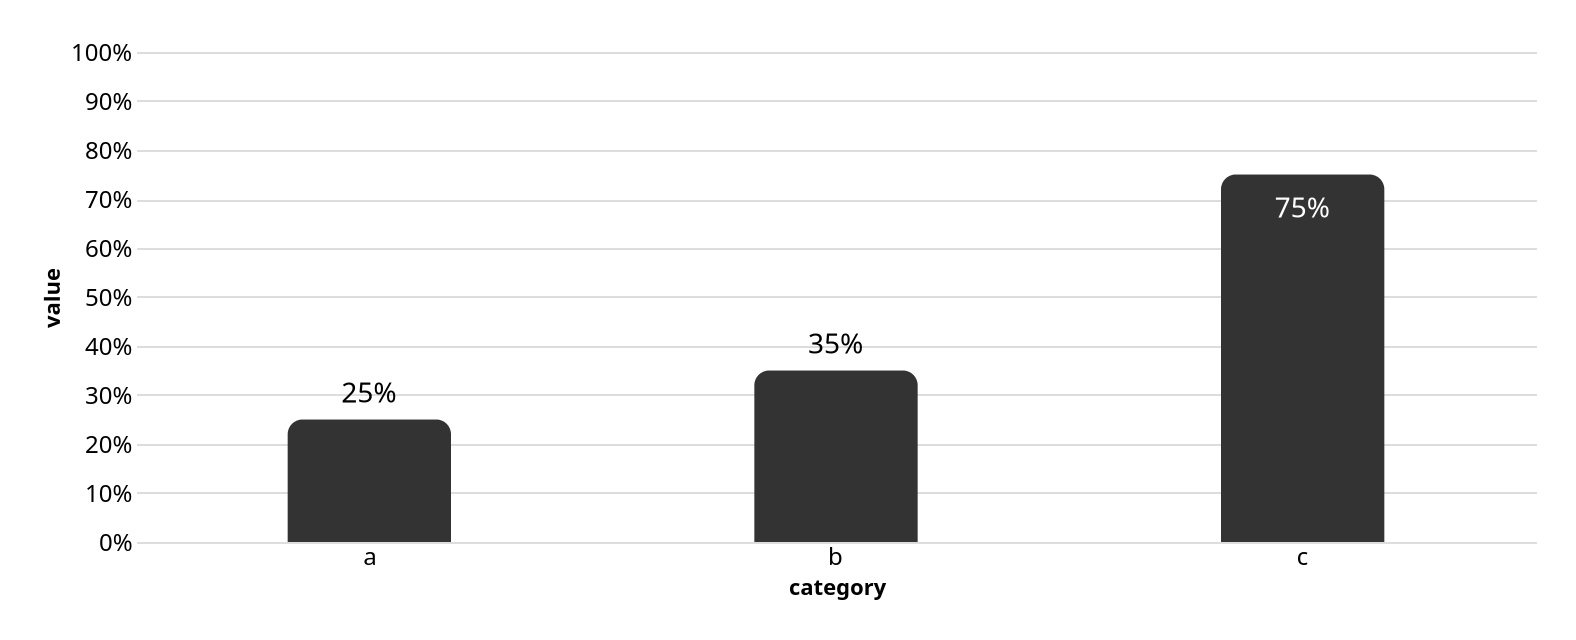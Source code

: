 {
  "$schema": "https://vega.github.io/schema/vega-lite/v5.json",
  "description": "A technique to dynamically adjust the Y-axis behavior based on whether the measure is a percentage.",
  "usermeta": {
    "developedBy": "Madison Giammaria",
    "LinkedIn": "https://www.linkedin.com/in/madison-giammaria-58463b33",
    "email": "giammariam@gmail.com"
  },
  "width": 700,
  "padding": 20,
  "view": {"stroke": "transparent"},
  "params": [
    {"name": "height", "expr": "width*0.35"},
    {
      "name": "categoryCValue",
      "value": 0.75,
      "bind": {
        "input": "range",
        "min": 0,
        "max": 1.5,
        "step": 0.01,
        "name": "Cat c value"
      }
    },
    {
      "name": "yAxisAsPercentage",
      "value": true,
      "bind": {"input": "checkbox", "name": "Y-axis as %"}
    }
  ],
  "data": {
    "name": "dataset",
    "values": [
      {"category": "a", "value": 0.25},
      {"category": "b", "value": 0.35},
      {"category": "c"}
    ]
  },
  "transform": [
    {
      "calculate": "datum['category'] === 'c' ? categoryCValue : datum['value']",
      "as": "value"
    },
    {"calculate": "yAxisAsPercentage ? 'percentage' : 'number'", "as": "unit"}
  ],
  "resolve": {"scale": {"y": "independent"}},
  "layer": [
    {
      "mark": {
        "type": "bar",
        "fill": "#333333",
        "fillOpacity": 1,
        "cornerRadiusTopLeft": {"expr": "height*0.03"},
        "cornerRadiusTopRight": {"expr": "height*0.03"}
      }
    },
    {
      "mark": {
        "type": "text",
        "baseline": "middle",
        "fontSize": 14,
        "text": {
          "expr": "data('data_0')[0]['unit'] === 'percentage' ? format(datum['value'], '.0%') : format(datum['value'], '0.2f')"
        },
        "yOffset": {
          "expr": "scale('layer_0_y', datum['value']) > height/2 ? -12.5 : 17.5 "
        },
        "fill": {
          "expr": "scale('layer_0_y', datum['value']) > height/2 ? '#000' : '#fff' "
        }
      },
      "encoding": {
        "y": {
          "type": "quantitative",
          "field": "value",
          "scale": {
            "domainMax": {
              "expr": "data('data_0')[0]['unit'] === 'percentage' ? 1 : null"
            },
            "nice": true,
            "clamp": true
          },
          "axis": null
        }
      }
    }
  ],
  "encoding": {
    "x": {
      "type": "nominal",
      "field": "category",
      "axis": {"labelAngle": 0},
      "scale": {"paddingInner": 0.65}
    },
    "y": {
      "type": "quantitative",
      "field": "value",
      "scale": {
        "domainMax": {
          "expr": "data('data_0')[0]['unit'] === 'percentage' ? 1 : null"
        },
        "nice": true
      },
      "axis": {
        "labelExpr": "data('data_0')[0]['unit'] === 'percentage' ? format(datum.label, '.0%') : format(datum.label, '0.2f')",
        "tickCount": {
          "expr": "data('data_0')[0]['unit'] === 'percentage' ? 11 : null"
        }
      }
    }
  },
  "config": {"axis": {"domain": false, "ticks": false, "labelFontSize": 12}}
}
